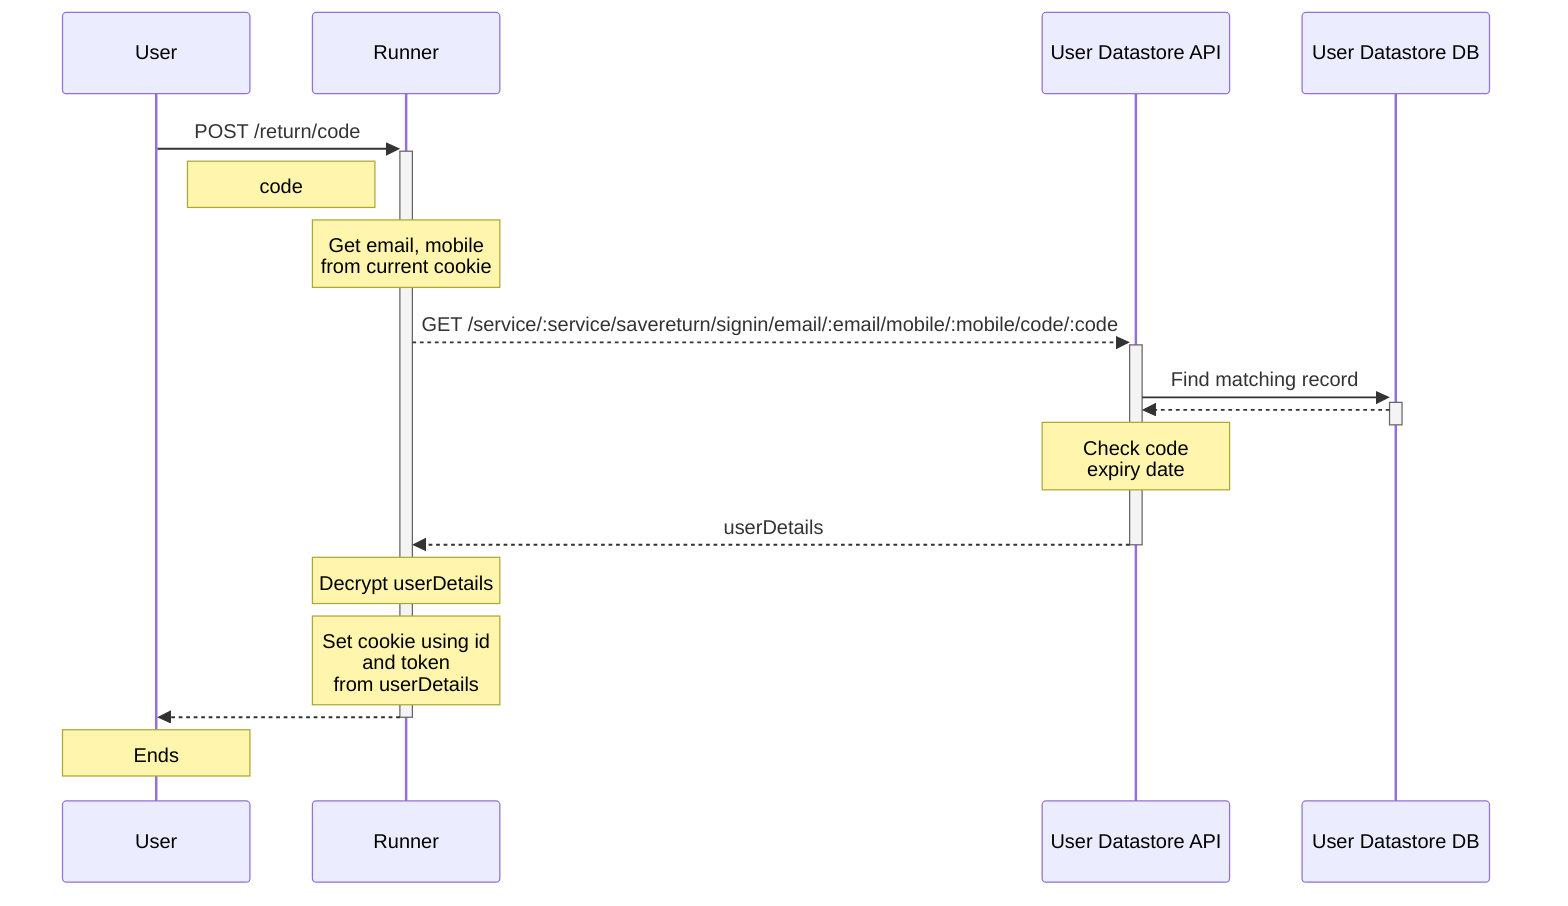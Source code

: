 sequenceDiagram

participant U as User

participant R as Runner

participant DS as User Datastore API

participant DB as User Datastore DB

U->>+R: POST /return/code

Note right of U: code

Note over R: Get email, mobile<br>from current cookie

R-->>+DS: GET /service/:service/savereturn/signin/email/:email/mobile/:mobile/code/:code

DS->>+DB: Find matching record

DB-->>-DS: 

Note over DS: Check code <br>expiry date

DS-->>-R: userDetails

Note over R: Decrypt userDetails

Note over R: Set cookie using id <br>and token <br>from userDetails

R-->>-U:  

Note over U: Ends